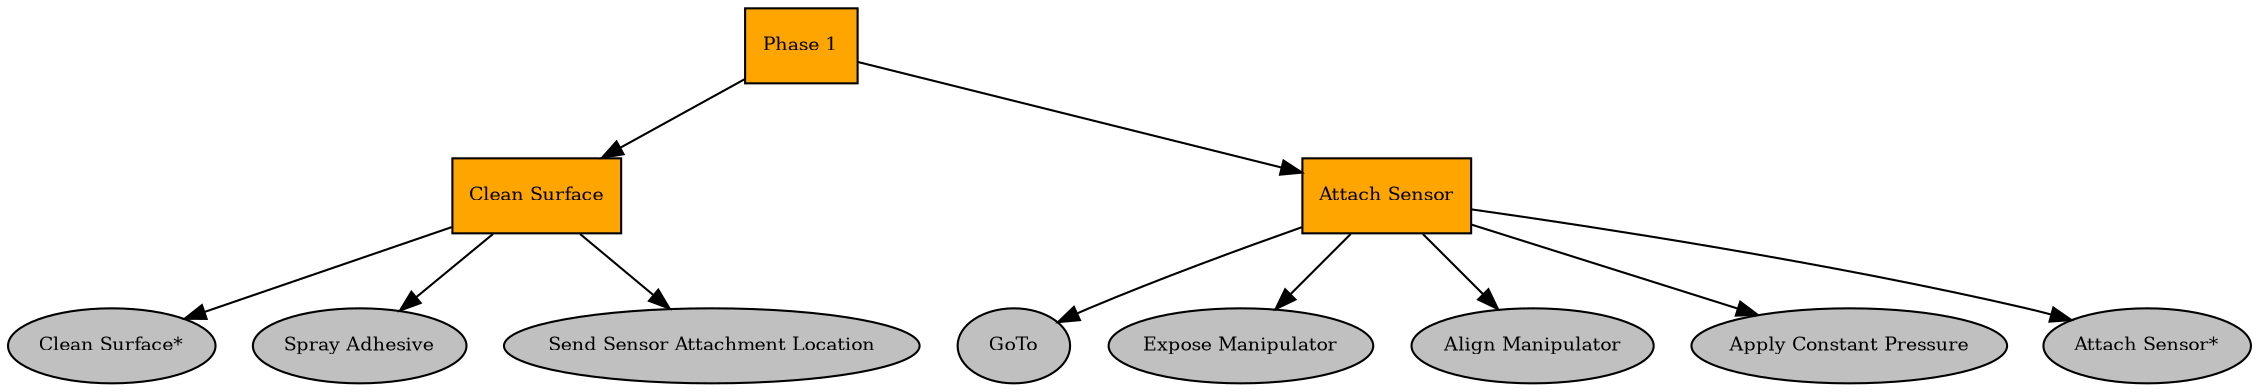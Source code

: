 digraph pastafarianism {
ordering=out;
graph [fontname="times-roman"];
node [fontname="times-roman"];
edge [fontname="times-roman"];
"Phase 1" [fillcolor=orange, fontcolor=black, fontsize=9, label="Phase 1", shape=box, style=filled];
"Clean Surface" [fillcolor=orange, fontcolor=black, fontsize=9, label="Clean Surface", shape=box, style=filled];
"Phase 1" -> "Clean Surface";
"Clean Surface*" [fillcolor=gray, fontcolor=black, fontsize=9, label="Clean Surface*", shape=ellipse, style=filled];
"Clean Surface" -> "Clean Surface*";
"Spray Adhesive" [fillcolor=gray, fontcolor=black, fontsize=9, label="Spray Adhesive", shape=ellipse, style=filled];
"Clean Surface" -> "Spray Adhesive";
"Send Sensor Attachment Location" [fillcolor=gray, fontcolor=black, fontsize=9, label="Send Sensor Attachment Location", shape=ellipse, style=filled];
"Clean Surface" -> "Send Sensor Attachment Location";
"Attach Sensor" [fillcolor=orange, fontcolor=black, fontsize=9, label="Attach Sensor", shape=box, style=filled];
"Phase 1" -> "Attach Sensor";
GoTo [fillcolor=gray, fontcolor=black, fontsize=9, label=GoTo, shape=ellipse, style=filled];
"Attach Sensor" -> GoTo;
"Expose Manipulator" [fillcolor=gray, fontcolor=black, fontsize=9, label="Expose Manipulator", shape=ellipse, style=filled];
"Attach Sensor" -> "Expose Manipulator";
"Align Manipulator" [fillcolor=gray, fontcolor=black, fontsize=9, label="Align Manipulator", shape=ellipse, style=filled];
"Attach Sensor" -> "Align Manipulator";
"Apply Constant Pressure" [fillcolor=gray, fontcolor=black, fontsize=9, label="Apply Constant Pressure", shape=ellipse, style=filled];
"Attach Sensor" -> "Apply Constant Pressure";
"Attach Sensor*" [fillcolor=gray, fontcolor=black, fontsize=9, label="Attach Sensor*", shape=ellipse, style=filled];
"Attach Sensor" -> "Attach Sensor*";
}

